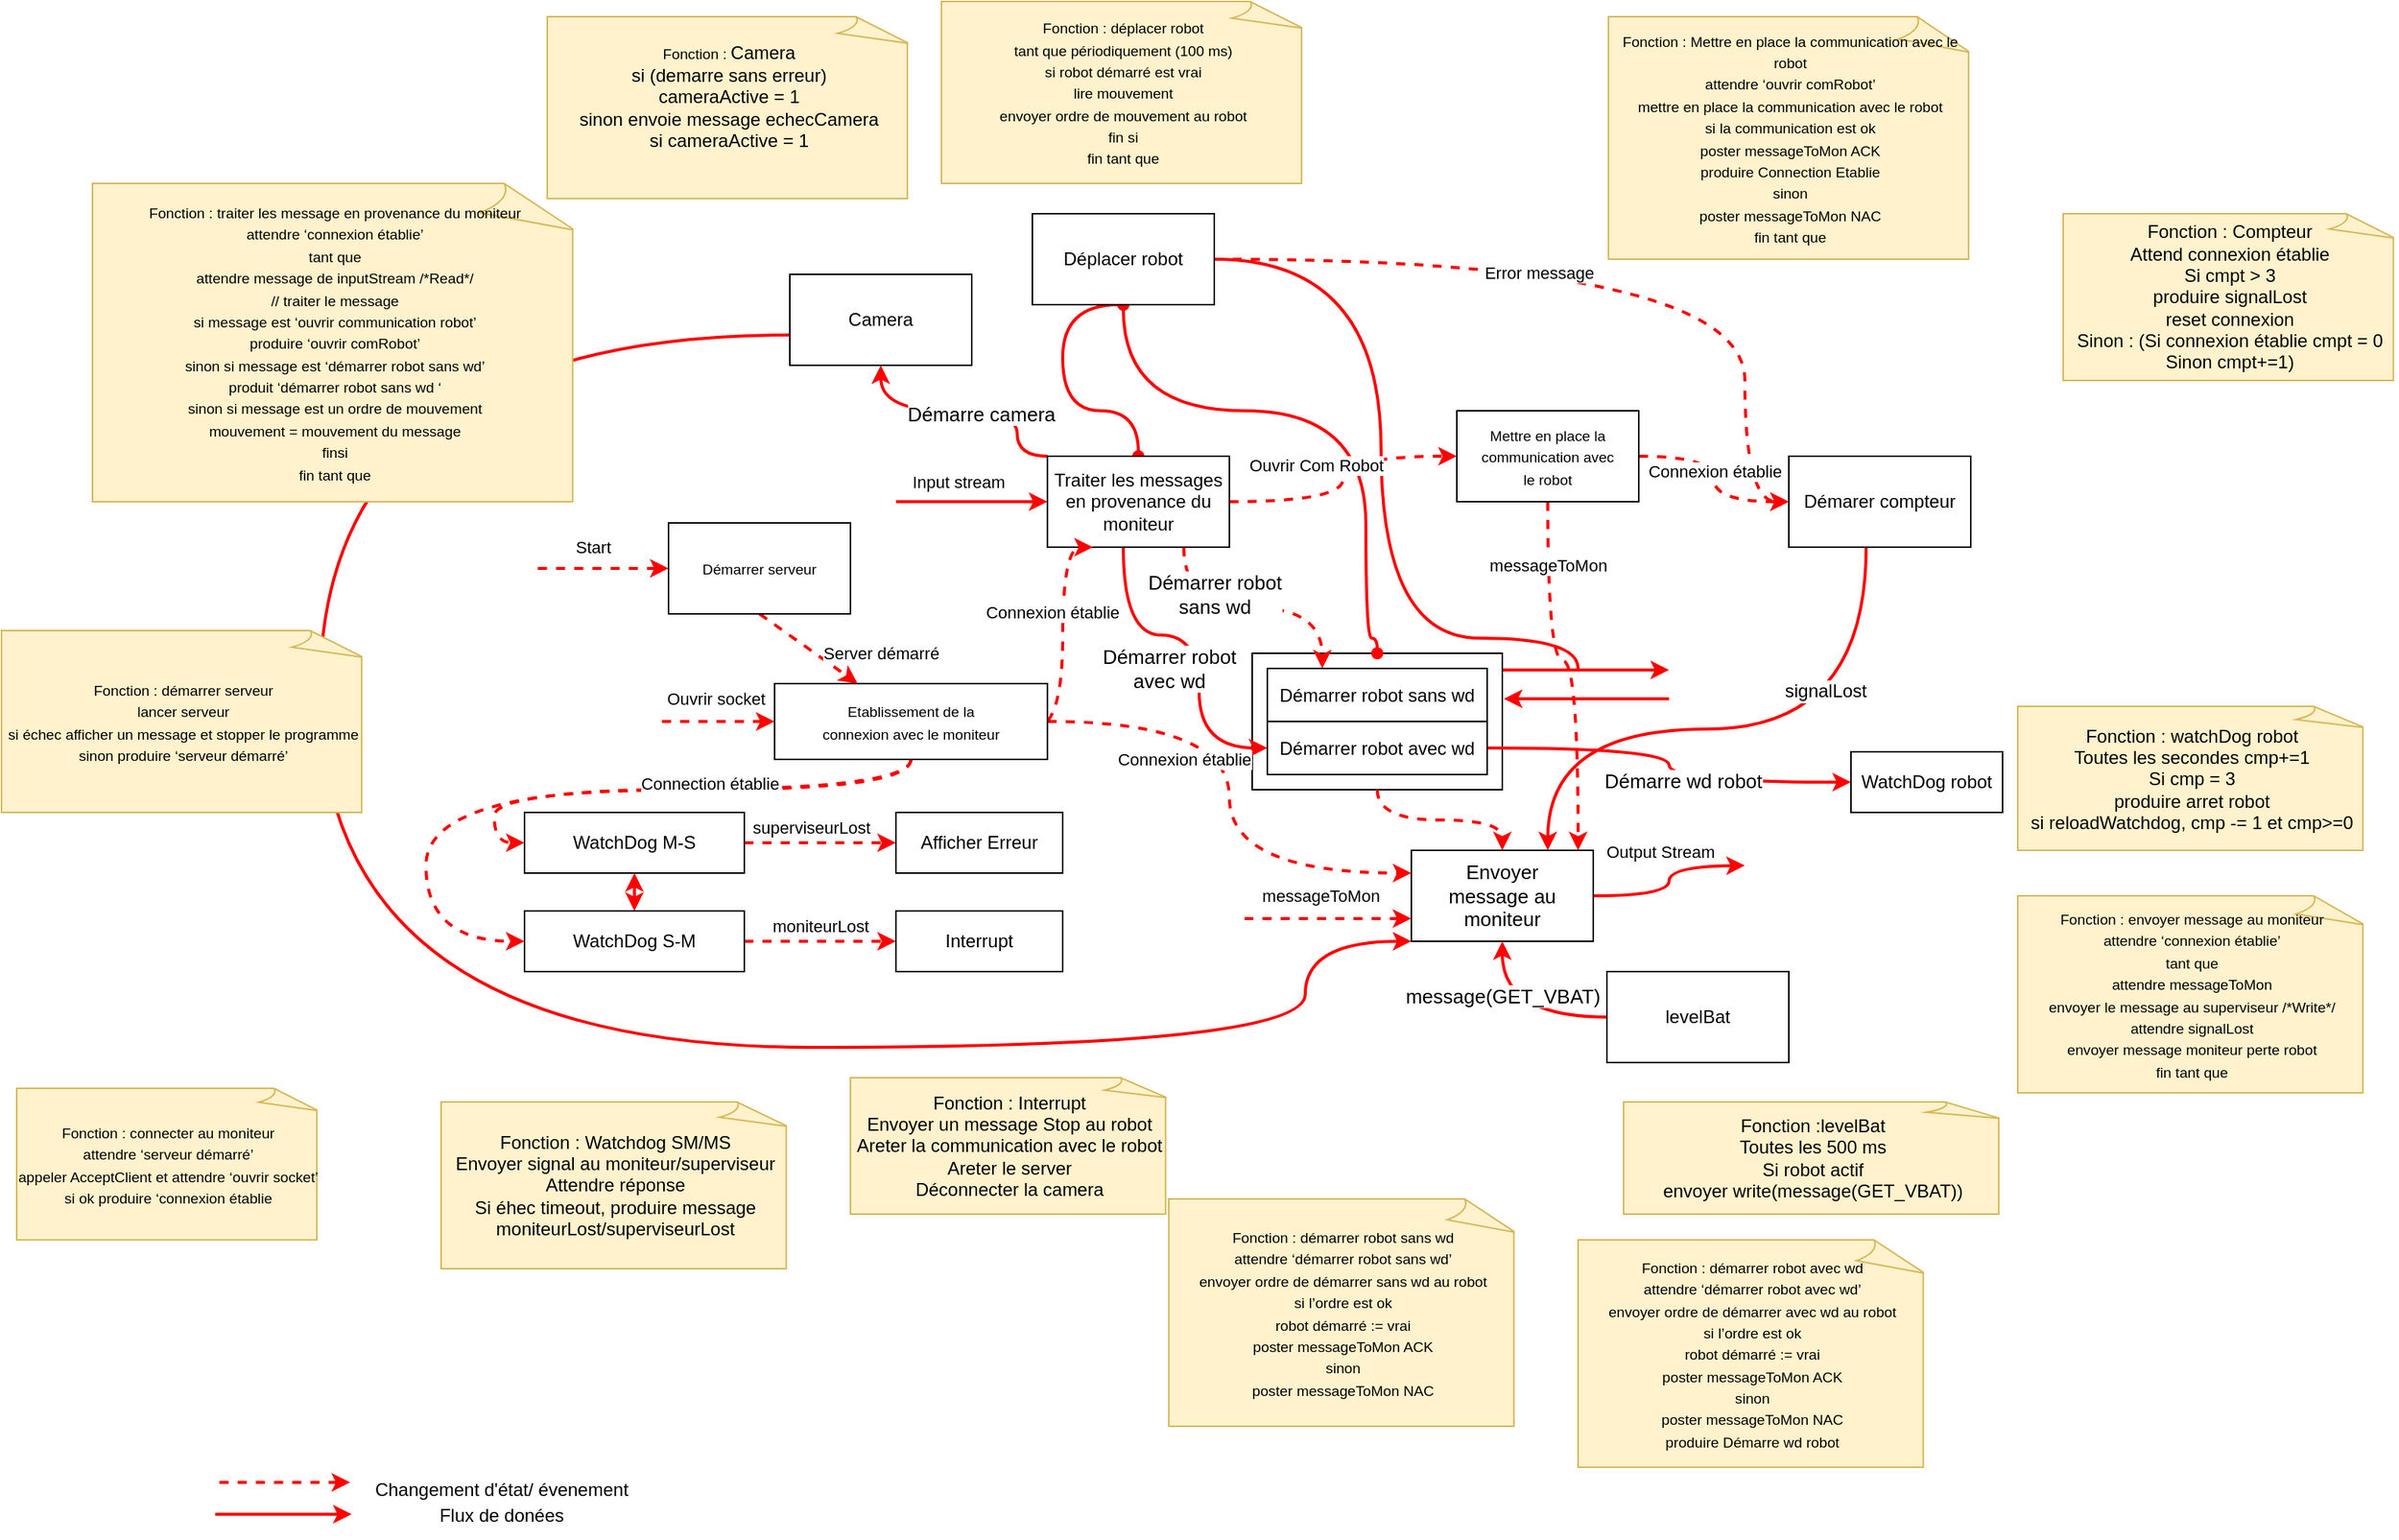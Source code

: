 <mxfile version="16.5.2" type="github">
  <diagram id="w_0Kd4TP8-2ugyQYXVbY" name="Page-1">
    <mxGraphModel dx="1879" dy="403" grid="1" gridSize="10" guides="1" tooltips="1" connect="1" arrows="1" fold="1" page="1" pageScale="1" pageWidth="1169" pageHeight="827" math="0" shadow="0">
      <root>
        <mxCell id="0" />
        <mxCell id="1" parent="0" />
        <mxCell id="WVSJ-9YpNx1NQqruAX2Q-18" style="rounded=0;orthogonalLoop=1;jettySize=auto;html=1;fontSize=13;strokeColor=#FF0000;strokeWidth=2;exitX=1.006;exitY=0.333;exitDx=0;exitDy=0;exitPerimeter=0;startArrow=classic;startFill=1;endArrow=none;endFill=0;" edge="1" parent="1" source="bAt_LqIN8Pzx5NF2WYkV-6">
          <mxGeometry relative="1" as="geometry">
            <mxPoint x="970" y="470" as="targetPoint" />
          </mxGeometry>
        </mxCell>
        <mxCell id="WVSJ-9YpNx1NQqruAX2Q-20" style="edgeStyle=none;rounded=0;orthogonalLoop=1;jettySize=auto;html=1;fontSize=13;strokeColor=#FF0000;strokeWidth=2;" edge="1" parent="1">
          <mxGeometry relative="1" as="geometry">
            <mxPoint x="970" y="451" as="targetPoint" />
            <mxPoint x="860" y="451" as="sourcePoint" />
          </mxGeometry>
        </mxCell>
        <mxCell id="bAt_LqIN8Pzx5NF2WYkV-6" value="" style="rounded=0;whiteSpace=wrap;html=1;fontFamily=Helvetica;" parent="1" vertex="1">
          <mxGeometry x="695" y="440" width="165" height="90" as="geometry" />
        </mxCell>
        <mxCell id="bAt_LqIN8Pzx5NF2WYkV-18" style="edgeStyle=orthogonalEdgeStyle;rounded=0;orthogonalLoop=1;jettySize=auto;html=1;exitX=0.5;exitY=1;exitDx=0;exitDy=0;entryX=0.5;entryY=0;entryDx=0;entryDy=0;curved=1;endArrow=oval;endFill=1;startArrow=oval;startFill=1;strokeColor=#FF0000;strokeWidth=2;" parent="1" source="bAt_LqIN8Pzx5NF2WYkV-3" target="bAt_LqIN8Pzx5NF2WYkV-4" edge="1">
          <mxGeometry relative="1" as="geometry">
            <Array as="points">
              <mxPoint x="570" y="210" />
              <mxPoint x="570" y="280" />
              <mxPoint x="620" y="280" />
            </Array>
          </mxGeometry>
        </mxCell>
        <mxCell id="bAt_LqIN8Pzx5NF2WYkV-22" style="edgeStyle=orthogonalEdgeStyle;curved=1;rounded=0;orthogonalLoop=1;jettySize=auto;html=1;startArrow=oval;startFill=1;endArrow=oval;endFill=1;strokeColor=#FF0000;strokeWidth=2;entryX=0.5;entryY=0;entryDx=0;entryDy=0;" parent="1" source="bAt_LqIN8Pzx5NF2WYkV-3" target="bAt_LqIN8Pzx5NF2WYkV-6" edge="1">
          <mxGeometry relative="1" as="geometry">
            <Array as="points">
              <mxPoint x="610" y="280" />
              <mxPoint x="770" y="280" />
              <mxPoint x="770" y="430" />
              <mxPoint x="778" y="430" />
            </Array>
          </mxGeometry>
        </mxCell>
        <mxCell id="bAt_LqIN8Pzx5NF2WYkV-35" style="edgeStyle=orthogonalEdgeStyle;curved=1;rounded=0;orthogonalLoop=1;jettySize=auto;html=1;startArrow=none;startFill=0;endArrow=none;endFill=0;strokeColor=#FF0000;strokeWidth=2;" parent="1" source="bAt_LqIN8Pzx5NF2WYkV-3" edge="1">
          <mxGeometry relative="1" as="geometry">
            <mxPoint x="910" y="450" as="targetPoint" />
            <Array as="points">
              <mxPoint x="780" y="180" />
              <mxPoint x="780" y="430" />
            </Array>
          </mxGeometry>
        </mxCell>
        <mxCell id="bAt_LqIN8Pzx5NF2WYkV-80" style="edgeStyle=orthogonalEdgeStyle;curved=1;rounded=0;orthogonalLoop=1;jettySize=auto;html=1;entryX=0;entryY=0.5;entryDx=0;entryDy=0;dashed=1;fontFamily=Helvetica;fontSize=11;startArrow=none;startFill=0;endArrow=classic;endFill=1;strokeColor=#FF0000;strokeWidth=2;" parent="1" source="bAt_LqIN8Pzx5NF2WYkV-3" target="bAt_LqIN8Pzx5NF2WYkV-75" edge="1">
          <mxGeometry relative="1" as="geometry">
            <Array as="points">
              <mxPoint x="1020" y="180" />
              <mxPoint x="1020" y="340" />
            </Array>
          </mxGeometry>
        </mxCell>
        <mxCell id="bAt_LqIN8Pzx5NF2WYkV-81" value="Error message" style="edgeLabel;html=1;align=center;verticalAlign=middle;resizable=0;points=[];fontSize=11;fontFamily=Helvetica;" parent="bAt_LqIN8Pzx5NF2WYkV-80" vertex="1" connectable="0">
          <mxGeometry x="-0.206" y="-9" relative="1" as="geometry">
            <mxPoint as="offset" />
          </mxGeometry>
        </mxCell>
        <mxCell id="bAt_LqIN8Pzx5NF2WYkV-3" value="Déplacer robot" style="rounded=0;whiteSpace=wrap;html=1;fontFamily=Helvetica;" parent="1" vertex="1">
          <mxGeometry x="550" y="150" width="120" height="60" as="geometry" />
        </mxCell>
        <mxCell id="bAt_LqIN8Pzx5NF2WYkV-23" style="rounded=0;orthogonalLoop=1;jettySize=auto;html=1;startArrow=classic;startFill=1;endArrow=none;endFill=0;strokeColor=#FF0000;strokeWidth=2;" parent="1" source="bAt_LqIN8Pzx5NF2WYkV-4" edge="1">
          <mxGeometry relative="1" as="geometry">
            <mxPoint x="460" y="340" as="targetPoint" />
          </mxGeometry>
        </mxCell>
        <mxCell id="bAt_LqIN8Pzx5NF2WYkV-46" value="Input stream" style="edgeLabel;html=1;align=center;verticalAlign=middle;resizable=0;points=[];" parent="bAt_LqIN8Pzx5NF2WYkV-23" vertex="1" connectable="0">
          <mxGeometry x="0.569" y="-4" relative="1" as="geometry">
            <mxPoint x="19" y="-9" as="offset" />
          </mxGeometry>
        </mxCell>
        <mxCell id="bAt_LqIN8Pzx5NF2WYkV-30" style="edgeStyle=orthogonalEdgeStyle;curved=1;rounded=0;orthogonalLoop=1;jettySize=auto;html=1;entryX=0.25;entryY=0;entryDx=0;entryDy=0;dashed=1;startArrow=none;startFill=0;endArrow=classic;endFill=1;strokeColor=#FF0000;strokeWidth=2;exitX=0.75;exitY=1;exitDx=0;exitDy=0;" parent="1" source="bAt_LqIN8Pzx5NF2WYkV-4" target="WVSJ-9YpNx1NQqruAX2Q-13" edge="1">
          <mxGeometry relative="1" as="geometry" />
        </mxCell>
        <mxCell id="WVSJ-9YpNx1NQqruAX2Q-5" value="&lt;div&gt;Démarrer robot &lt;br&gt;&lt;/div&gt;&lt;div&gt;sans wd&lt;/div&gt;" style="edgeLabel;html=1;align=center;verticalAlign=middle;resizable=0;points=[];fontSize=13;" vertex="1" connectable="0" parent="bAt_LqIN8Pzx5NF2WYkV-30">
          <mxGeometry x="-0.6" y="5" relative="1" as="geometry">
            <mxPoint x="15" y="-4" as="offset" />
          </mxGeometry>
        </mxCell>
        <mxCell id="bAt_LqIN8Pzx5NF2WYkV-38" style="edgeStyle=orthogonalEdgeStyle;curved=1;rounded=0;orthogonalLoop=1;jettySize=auto;html=1;entryX=0;entryY=0.5;entryDx=0;entryDy=0;startArrow=none;startFill=0;endArrow=classic;endFill=1;strokeColor=#FF0000;strokeWidth=2;dashed=1;" parent="1" source="bAt_LqIN8Pzx5NF2WYkV-4" target="bAt_LqIN8Pzx5NF2WYkV-5" edge="1">
          <mxGeometry relative="1" as="geometry" />
        </mxCell>
        <mxCell id="bAt_LqIN8Pzx5NF2WYkV-65" value="Ouvrir Com Robot" style="edgeLabel;html=1;align=center;verticalAlign=middle;resizable=0;points=[];fontSize=11;fontFamily=Helvetica;" parent="bAt_LqIN8Pzx5NF2WYkV-38" vertex="1" connectable="0">
          <mxGeometry x="0.253" y="-6" relative="1" as="geometry">
            <mxPoint x="-26" as="offset" />
          </mxGeometry>
        </mxCell>
        <mxCell id="WVSJ-9YpNx1NQqruAX2Q-14" style="edgeStyle=orthogonalEdgeStyle;curved=1;rounded=0;orthogonalLoop=1;jettySize=auto;html=1;entryX=0;entryY=0.5;entryDx=0;entryDy=0;fontSize=13;strokeColor=#FF0000;strokeWidth=2;" edge="1" parent="1" source="bAt_LqIN8Pzx5NF2WYkV-4" target="WVSJ-9YpNx1NQqruAX2Q-10">
          <mxGeometry relative="1" as="geometry">
            <Array as="points">
              <mxPoint x="610" y="428" />
              <mxPoint x="660" y="428" />
              <mxPoint x="660" y="503" />
            </Array>
          </mxGeometry>
        </mxCell>
        <mxCell id="WVSJ-9YpNx1NQqruAX2Q-16" value="&lt;div&gt;Démarrer robot &lt;br&gt;&lt;/div&gt;&lt;div&gt;avec wd&lt;/div&gt;" style="edgeLabel;html=1;align=center;verticalAlign=middle;resizable=0;points=[];fontSize=13;" vertex="1" connectable="0" parent="WVSJ-9YpNx1NQqruAX2Q-14">
          <mxGeometry x="-0.147" y="-4" relative="1" as="geometry">
            <mxPoint x="-9" y="18" as="offset" />
          </mxGeometry>
        </mxCell>
        <mxCell id="WVSJ-9YpNx1NQqruAX2Q-29" style="edgeStyle=orthogonalEdgeStyle;rounded=0;orthogonalLoop=1;jettySize=auto;html=1;entryX=0.5;entryY=1;entryDx=0;entryDy=0;fontSize=13;startArrow=none;startFill=0;endArrow=classic;endFill=1;strokeColor=#FF0000;strokeWidth=2;curved=1;exitX=0;exitY=0;exitDx=0;exitDy=0;" edge="1" parent="1" source="bAt_LqIN8Pzx5NF2WYkV-4" target="WVSJ-9YpNx1NQqruAX2Q-28">
          <mxGeometry relative="1" as="geometry">
            <Array as="points">
              <mxPoint x="540" y="310" />
              <mxPoint x="540" y="280" />
              <mxPoint x="450" y="280" />
            </Array>
          </mxGeometry>
        </mxCell>
        <mxCell id="WVSJ-9YpNx1NQqruAX2Q-31" value="Démarre camera" style="edgeLabel;html=1;align=center;verticalAlign=middle;resizable=0;points=[];fontSize=13;" vertex="1" connectable="0" parent="WVSJ-9YpNx1NQqruAX2Q-29">
          <mxGeometry x="-0.127" y="2" relative="1" as="geometry">
            <mxPoint as="offset" />
          </mxGeometry>
        </mxCell>
        <mxCell id="bAt_LqIN8Pzx5NF2WYkV-4" value="Traiter les messages en provenance du moniteur" style="rounded=0;whiteSpace=wrap;html=1;fontFamily=Helvetica;gradientDirection=east;" parent="1" vertex="1">
          <mxGeometry x="559.93" y="310" width="120" height="60" as="geometry" />
        </mxCell>
        <mxCell id="bAt_LqIN8Pzx5NF2WYkV-31" style="edgeStyle=orthogonalEdgeStyle;curved=1;rounded=0;orthogonalLoop=1;jettySize=auto;html=1;dashed=1;startArrow=none;startFill=0;endArrow=classic;endFill=1;strokeColor=#FF0000;strokeWidth=2;" parent="1" source="bAt_LqIN8Pzx5NF2WYkV-5" target="bAt_LqIN8Pzx5NF2WYkV-7" edge="1">
          <mxGeometry relative="1" as="geometry">
            <Array as="points">
              <mxPoint x="890" y="445" />
              <mxPoint x="910" y="445" />
            </Array>
          </mxGeometry>
        </mxCell>
        <mxCell id="bAt_LqIN8Pzx5NF2WYkV-71" value="messageToMon" style="edgeLabel;html=1;align=center;verticalAlign=middle;resizable=0;points=[];fontSize=11;fontFamily=Helvetica;" parent="bAt_LqIN8Pzx5NF2WYkV-31" vertex="1" connectable="0">
          <mxGeometry x="-0.666" relative="1" as="geometry">
            <mxPoint as="offset" />
          </mxGeometry>
        </mxCell>
        <mxCell id="bAt_LqIN8Pzx5NF2WYkV-77" style="edgeStyle=orthogonalEdgeStyle;curved=1;rounded=0;orthogonalLoop=1;jettySize=auto;html=1;exitX=1;exitY=0.5;exitDx=0;exitDy=0;fontFamily=Helvetica;fontSize=11;startArrow=none;startFill=0;endArrow=classic;endFill=1;strokeColor=#FF0000;strokeWidth=2;dashed=1;" parent="1" source="bAt_LqIN8Pzx5NF2WYkV-5" target="bAt_LqIN8Pzx5NF2WYkV-75" edge="1">
          <mxGeometry relative="1" as="geometry" />
        </mxCell>
        <mxCell id="bAt_LqIN8Pzx5NF2WYkV-78" value="Connexion établie" style="edgeLabel;html=1;align=center;verticalAlign=middle;resizable=0;points=[];fontSize=11;fontFamily=Helvetica;" parent="bAt_LqIN8Pzx5NF2WYkV-77" vertex="1" connectable="0">
          <mxGeometry x="-0.454" y="-4" relative="1" as="geometry">
            <mxPoint x="15" y="6" as="offset" />
          </mxGeometry>
        </mxCell>
        <mxCell id="bAt_LqIN8Pzx5NF2WYkV-5" value="&lt;span style=&quot;left: 693.878px; top: 433.38px; font-size: 9.6px; transform: scaleX(0.847);&quot; dir=&quot;ltr&quot;&gt;Me&lt;/span&gt;&lt;span style=&quot;left: 705.897px; top: 433.38px; font-size: 9.6px; transform: scaleX(1.007);&quot; dir=&quot;ltr&quot;&gt;tt&lt;/span&gt;&lt;span style=&quot;left: 713.481px; top: 433.38px; font-size: 9.6px; transform: scaleX(0.758);&quot; dir=&quot;ltr&quot;&gt;re en place la&lt;/span&gt;&lt;br&gt;&lt;span style=&quot;left: 689.102px; top: 444.9px; font-size: 9.6px; transform: scaleX(0.785);&quot; dir=&quot;ltr&quot;&gt;communication avec&lt;/span&gt;&lt;br&gt;&lt;span style=&quot;left: 713.212px; top: 456.42px; font-size: 9.6px; transform: scaleX(0.82);&quot; dir=&quot;ltr&quot;&gt;le robot&lt;/span&gt;" style="rounded=0;whiteSpace=wrap;html=1;fontFamily=Helvetica;" parent="1" vertex="1">
          <mxGeometry x="830" y="280" width="120" height="60" as="geometry" />
        </mxCell>
        <mxCell id="bAt_LqIN8Pzx5NF2WYkV-32" style="edgeStyle=orthogonalEdgeStyle;curved=1;rounded=0;orthogonalLoop=1;jettySize=auto;html=1;entryX=0.5;entryY=0;entryDx=0;entryDy=0;dashed=1;startArrow=none;startFill=0;endArrow=classic;endFill=1;strokeColor=#FF0000;strokeWidth=2;exitX=0.5;exitY=1;exitDx=0;exitDy=0;" parent="1" source="bAt_LqIN8Pzx5NF2WYkV-6" target="bAt_LqIN8Pzx5NF2WYkV-7" edge="1">
          <mxGeometry relative="1" as="geometry" />
        </mxCell>
        <mxCell id="bAt_LqIN8Pzx5NF2WYkV-24" style="edgeStyle=none;rounded=0;orthogonalLoop=1;jettySize=auto;html=1;startArrow=classic;startFill=1;endArrow=none;endFill=0;strokeColor=#FF0000;strokeWidth=2;dashed=1;exitX=0;exitY=0.75;exitDx=0;exitDy=0;" parent="1" source="bAt_LqIN8Pzx5NF2WYkV-7" edge="1">
          <mxGeometry relative="1" as="geometry">
            <mxPoint x="690" y="615" as="targetPoint" />
          </mxGeometry>
        </mxCell>
        <mxCell id="bAt_LqIN8Pzx5NF2WYkV-50" value="messageToMon" style="edgeLabel;html=1;align=center;verticalAlign=middle;resizable=0;points=[];" parent="bAt_LqIN8Pzx5NF2WYkV-24" vertex="1" connectable="0">
          <mxGeometry x="0.487" y="-1" relative="1" as="geometry">
            <mxPoint x="22" y="-14" as="offset" />
          </mxGeometry>
        </mxCell>
        <mxCell id="bAt_LqIN8Pzx5NF2WYkV-36" style="edgeStyle=orthogonalEdgeStyle;curved=1;rounded=0;orthogonalLoop=1;jettySize=auto;html=1;startArrow=none;startFill=0;endArrow=classic;endFill=1;strokeColor=#FF0000;strokeWidth=2;" parent="1" source="bAt_LqIN8Pzx5NF2WYkV-7" edge="1">
          <mxGeometry relative="1" as="geometry">
            <mxPoint x="1020" y="580" as="targetPoint" />
          </mxGeometry>
        </mxCell>
        <mxCell id="bAt_LqIN8Pzx5NF2WYkV-48" value="Output Stream" style="edgeLabel;html=1;align=center;verticalAlign=middle;resizable=0;points=[];" parent="bAt_LqIN8Pzx5NF2WYkV-36" vertex="1" connectable="0">
          <mxGeometry x="0.253" y="-4" relative="1" as="geometry">
            <mxPoint x="-12" y="-14" as="offset" />
          </mxGeometry>
        </mxCell>
        <mxCell id="bAt_LqIN8Pzx5NF2WYkV-7" value="&lt;span style=&quot;left: 630.396px; top: 625.576px; font-size: 13px; transform: scaleX(0.787);&quot; dir=&quot;ltr&quot;&gt;Envoyer&lt;/span&gt;&lt;br style=&quot;font-size: 13px;&quot;&gt;&lt;span style=&quot;left: 622.836px; top: 637.096px; font-size: 13px; transform: scaleX(0.791);&quot; dir=&quot;ltr&quot;&gt;message au&lt;/span&gt;&lt;br style=&quot;font-size: 13px;&quot;&gt;&lt;span style=&quot;left: 628.087px; top: 648.616px; font-size: 13px; transform: scaleX(0.813);&quot; dir=&quot;ltr&quot;&gt;moniteur&lt;/span&gt;" style="rounded=0;whiteSpace=wrap;html=1;fontFamily=Helvetica;fontSize=13;" parent="1" vertex="1">
          <mxGeometry x="800" y="570" width="120" height="60" as="geometry" />
        </mxCell>
        <mxCell id="bAt_LqIN8Pzx5NF2WYkV-27" style="edgeStyle=none;rounded=0;orthogonalLoop=1;jettySize=auto;html=1;dashed=1;startArrow=classic;startFill=1;endArrow=none;endFill=0;strokeColor=#FF0000;strokeWidth=2;" parent="1" source="bAt_LqIN8Pzx5NF2WYkV-8" edge="1">
          <mxGeometry relative="1" as="geometry">
            <mxPoint x="300" y="485" as="targetPoint" />
          </mxGeometry>
        </mxCell>
        <mxCell id="bAt_LqIN8Pzx5NF2WYkV-45" value="Ouvrir socket" style="edgeLabel;html=1;align=center;verticalAlign=middle;resizable=0;points=[];" parent="bAt_LqIN8Pzx5NF2WYkV-27" vertex="1" connectable="0">
          <mxGeometry x="0.488" y="4" relative="1" as="geometry">
            <mxPoint x="20" y="-19" as="offset" />
          </mxGeometry>
        </mxCell>
        <mxCell id="bAt_LqIN8Pzx5NF2WYkV-28" style="edgeStyle=orthogonalEdgeStyle;rounded=0;orthogonalLoop=1;jettySize=auto;html=1;entryX=0;entryY=0.25;entryDx=0;entryDy=0;dashed=1;startArrow=none;startFill=0;endArrow=classic;endFill=1;strokeColor=#FF0000;strokeWidth=2;curved=1;" parent="1" source="bAt_LqIN8Pzx5NF2WYkV-8" target="bAt_LqIN8Pzx5NF2WYkV-7" edge="1">
          <mxGeometry relative="1" as="geometry" />
        </mxCell>
        <mxCell id="bAt_LqIN8Pzx5NF2WYkV-29" style="edgeStyle=orthogonalEdgeStyle;curved=1;rounded=0;orthogonalLoop=1;jettySize=auto;html=1;entryX=0.25;entryY=1;entryDx=0;entryDy=0;dashed=1;startArrow=none;startFill=0;endArrow=classic;endFill=1;strokeColor=#FF0000;strokeWidth=2;" parent="1" target="bAt_LqIN8Pzx5NF2WYkV-4" edge="1">
          <mxGeometry relative="1" as="geometry">
            <mxPoint x="549.997" y="490" as="sourcePoint" />
            <Array as="points">
              <mxPoint x="570" y="490" />
              <mxPoint x="570" y="370" />
            </Array>
          </mxGeometry>
        </mxCell>
        <mxCell id="bAt_LqIN8Pzx5NF2WYkV-47" value="Connexion établie" style="edgeLabel;html=1;align=center;verticalAlign=middle;resizable=0;points=[];" parent="bAt_LqIN8Pzx5NF2WYkV-29" vertex="1" connectable="0">
          <mxGeometry x="-0.013" y="7" relative="1" as="geometry">
            <mxPoint y="-18" as="offset" />
          </mxGeometry>
        </mxCell>
        <mxCell id="bAt_LqIN8Pzx5NF2WYkV-49" value="Connexion établie" style="edgeLabel;html=1;align=center;verticalAlign=middle;resizable=0;points=[];" parent="bAt_LqIN8Pzx5NF2WYkV-29" vertex="1" connectable="0">
          <mxGeometry x="-0.111" y="8" relative="1" as="geometry">
            <mxPoint x="88" y="71" as="offset" />
          </mxGeometry>
        </mxCell>
        <mxCell id="bAt_LqIN8Pzx5NF2WYkV-68" style="edgeStyle=orthogonalEdgeStyle;curved=1;rounded=0;orthogonalLoop=1;jettySize=auto;html=1;entryX=0;entryY=0.5;entryDx=0;entryDy=0;dashed=1;fontFamily=Helvetica;fontSize=11;startArrow=none;startFill=0;endArrow=classic;endFill=1;strokeColor=#FF0000;strokeWidth=2;" parent="1" source="bAt_LqIN8Pzx5NF2WYkV-8" target="bAt_LqIN8Pzx5NF2WYkV-51" edge="1">
          <mxGeometry relative="1" as="geometry">
            <Array as="points">
              <mxPoint x="470" y="530" />
              <mxPoint x="195" y="530" />
              <mxPoint x="195" y="565" />
            </Array>
          </mxGeometry>
        </mxCell>
        <mxCell id="bAt_LqIN8Pzx5NF2WYkV-69" style="edgeStyle=orthogonalEdgeStyle;curved=1;rounded=0;orthogonalLoop=1;jettySize=auto;html=1;entryX=0;entryY=0.5;entryDx=0;entryDy=0;dashed=1;fontFamily=Helvetica;fontSize=11;startArrow=none;startFill=0;endArrow=classic;endFill=1;strokeColor=#FF0000;strokeWidth=2;" parent="1" source="bAt_LqIN8Pzx5NF2WYkV-8" target="bAt_LqIN8Pzx5NF2WYkV-58" edge="1">
          <mxGeometry relative="1" as="geometry">
            <Array as="points">
              <mxPoint x="470" y="530" />
              <mxPoint x="150" y="530" />
              <mxPoint x="150" y="630" />
            </Array>
          </mxGeometry>
        </mxCell>
        <mxCell id="bAt_LqIN8Pzx5NF2WYkV-70" value="Connection établie" style="edgeLabel;html=1;align=center;verticalAlign=middle;resizable=0;points=[];fontSize=11;fontFamily=Helvetica;" parent="bAt_LqIN8Pzx5NF2WYkV-69" vertex="1" connectable="0">
          <mxGeometry x="-0.392" y="1" relative="1" as="geometry">
            <mxPoint y="-5" as="offset" />
          </mxGeometry>
        </mxCell>
        <mxCell id="bAt_LqIN8Pzx5NF2WYkV-8" value="&lt;span style=&quot;left: 313.501px; top: 520.768px; font-size: 9.6px; transform: scaleX(0.82);&quot; dir=&quot;ltr&quot;&gt;Etablissement de la&lt;/span&gt;&lt;br&gt;&lt;span style=&quot;left: 300.858px; top: 532.288px; font-size: 9.6px; transform: scaleX(0.771);&quot; dir=&quot;ltr&quot;&gt;connexion avec le moniteur&lt;/span&gt;" style="rounded=0;whiteSpace=wrap;html=1;fontFamily=Helvetica;gradientDirection=east;" parent="1" vertex="1">
          <mxGeometry x="379.93" y="460" width="180" height="50" as="geometry" />
        </mxCell>
        <mxCell id="bAt_LqIN8Pzx5NF2WYkV-25" style="edgeStyle=none;rounded=0;orthogonalLoop=1;jettySize=auto;html=1;startArrow=classic;startFill=1;endArrow=none;endFill=0;strokeColor=#FF0000;strokeWidth=2;dashed=1;" parent="1" source="bAt_LqIN8Pzx5NF2WYkV-9" edge="1">
          <mxGeometry relative="1" as="geometry">
            <mxPoint x="220" y="384" as="targetPoint" />
          </mxGeometry>
        </mxCell>
        <mxCell id="bAt_LqIN8Pzx5NF2WYkV-43" value="Start" style="edgeLabel;html=1;align=center;verticalAlign=middle;resizable=0;points=[];" parent="bAt_LqIN8Pzx5NF2WYkV-25" vertex="1" connectable="0">
          <mxGeometry x="0.607" y="2" relative="1" as="geometry">
            <mxPoint x="22" y="-16" as="offset" />
          </mxGeometry>
        </mxCell>
        <mxCell id="bAt_LqIN8Pzx5NF2WYkV-26" style="edgeStyle=none;rounded=0;orthogonalLoop=1;jettySize=auto;html=1;exitX=0.5;exitY=1;exitDx=0;exitDy=0;dashed=1;startArrow=none;startFill=0;endArrow=classic;endFill=1;strokeColor=#FF0000;strokeWidth=2;" parent="1" source="bAt_LqIN8Pzx5NF2WYkV-9" target="bAt_LqIN8Pzx5NF2WYkV-8" edge="1">
          <mxGeometry relative="1" as="geometry" />
        </mxCell>
        <mxCell id="bAt_LqIN8Pzx5NF2WYkV-44" value="Server démarré" style="edgeLabel;html=1;align=center;verticalAlign=middle;resizable=0;points=[];" parent="bAt_LqIN8Pzx5NF2WYkV-26" vertex="1" connectable="0">
          <mxGeometry x="0.364" y="1" relative="1" as="geometry">
            <mxPoint x="35" y="-5" as="offset" />
          </mxGeometry>
        </mxCell>
        <mxCell id="bAt_LqIN8Pzx5NF2WYkV-9" value="&lt;span style=&quot;left: 273.281px; top: 441.463px; font-size: 9.6px; transform: scaleX(0.805);&quot; dir=&quot;ltr&quot;&gt;Démarrer serveur&lt;/span&gt;" style="rounded=0;whiteSpace=wrap;html=1;fontFamily=Helvetica;" parent="1" vertex="1">
          <mxGeometry x="310" y="354" width="120" height="60" as="geometry" />
        </mxCell>
        <mxCell id="bAt_LqIN8Pzx5NF2WYkV-10" value="&lt;span style=&quot;left: 463.373px ; top: 187.964px ; font-size: 9.6px ; font-family: sans-serif ; transform: scalex(0.804)&quot; dir=&quot;ltr&quot;&gt;Fonction : déplacer robot&lt;/span&gt;&lt;br&gt;&lt;span style=&quot;left: 463.373px ; top: 210.684px ; font-size: 9.6px ; font-family: sans-serif ; transform: scalex(0.826)&quot; dir=&quot;ltr&quot;&gt;tant que périodiquement (100 ms)&lt;/span&gt;&lt;br&gt;&lt;span style=&quot;left: 466.868px ; top: 222.204px ; font-size: 9.6px ; font-family: sans-serif ; transform: scalex(0.816)&quot; dir=&quot;ltr&quot;&gt;si robot démarré est vrai&lt;/span&gt;&lt;br&gt;&lt;span style=&quot;left: 470.362px ; top: 233.724px ; font-size: 9.6px ; font-family: sans-serif ; transform: scalex(0.779)&quot; dir=&quot;ltr&quot;&gt;lire mouvement&lt;/span&gt;&lt;br&gt;&lt;span style=&quot;left: 470.362px ; top: 245.244px ; font-size: 9.6px ; font-family: sans-serif ; transform: scalex(0.781)&quot; dir=&quot;ltr&quot;&gt;envoyer ordre de mouvement au robot&lt;/span&gt;&lt;br&gt;&lt;span style=&quot;left: 466.868px ; top: 256.764px ; font-size: 9.6px ; font-family: sans-serif ; transform: scalex(0.808)&quot; dir=&quot;ltr&quot;&gt;fi&lt;/span&gt;&lt;span style=&quot;left: 471.754px ; top: 256.764px ; font-size: 9.6px ; font-family: sans-serif ; transform: scalex(0.785)&quot; dir=&quot;ltr&quot;&gt;n si&lt;/span&gt;&lt;br&gt;&lt;span style=&quot;left: 463.373px ; top: 268.284px ; font-size: 9.6px ; font-family: sans-serif ; transform: scalex(0.808)&quot; dir=&quot;ltr&quot;&gt;fi&lt;/span&gt;&lt;span style=&quot;left: 468.26px ; top: 268.284px ; font-size: 9.6px ; font-family: sans-serif ; transform: scalex(0.807)&quot; dir=&quot;ltr&quot;&gt;n tant que&lt;/span&gt;" style="whiteSpace=wrap;html=1;shape=mxgraph.basic.document;fillColor=#fff2cc;strokeColor=#d6b656;" parent="1" vertex="1">
          <mxGeometry x="490" y="10" width="240" height="120" as="geometry" />
        </mxCell>
        <mxCell id="bAt_LqIN8Pzx5NF2WYkV-11" value="&lt;span style=&quot;left: 649.62px ; top: 306.388px ; font-size: 9.6px ; font-family: sans-serif ; transform: scalex(0.8)&quot; dir=&quot;ltr&quot;&gt;Fonction : Me&lt;/span&gt;&lt;span style=&quot;left: 701.037px ; top: 306.388px ; font-size: 9.6px ; font-family: sans-serif ; transform: scalex(1.007)&quot; dir=&quot;ltr&quot;&gt;tt&lt;/span&gt;&lt;span style=&quot;left: 708.621px ; top: 306.388px ; font-size: 9.6px ; font-family: sans-serif ; transform: scalex(0.777)&quot; dir=&quot;ltr&quot;&gt;re en place la communication avec le robot&lt;/span&gt;&lt;br&gt;&lt;span style=&quot;left: 653.114px ; top: 329.108px ; font-size: 9.6px ; font-family: sans-serif&quot; dir=&quot;ltr&quot;&gt;a&lt;/span&gt;&lt;span style=&quot;left: 657.799px ; top: 329.108px ; font-size: 9.6px ; font-family: sans-serif ; transform: scalex(1.007)&quot; dir=&quot;ltr&quot;&gt;tt&lt;/span&gt;&lt;span style=&quot;left: 665.287px ; top: 329.108px ; font-size: 9.6px ; font-family: sans-serif ; transform: scalex(0.788)&quot; dir=&quot;ltr&quot;&gt;endre ‘ouvrir comRobot’&lt;/span&gt;&lt;br&gt;&lt;span style=&quot;left: 653.114px ; top: 340.628px ; font-size: 9.6px ; font-family: sans-serif ; transform: scalex(0.759)&quot; dir=&quot;ltr&quot;&gt;me&lt;/span&gt;&lt;span style=&quot;left: 664.682px ; top: 340.628px ; font-size: 9.6px ; font-family: sans-serif ; transform: scalex(1.007)&quot; dir=&quot;ltr&quot;&gt;tt&lt;/span&gt;&lt;span style=&quot;left: 672.266px ; top: 340.628px ; font-size: 9.6px ; font-family: sans-serif ; transform: scalex(0.777)&quot; dir=&quot;ltr&quot;&gt;re en place la communication avec le robot&lt;/span&gt;&lt;br&gt;&lt;span style=&quot;left: 653.114px ; top: 352.148px ; font-size: 9.6px ; font-family: sans-serif ; transform: scalex(0.798)&quot; dir=&quot;ltr&quot;&gt;si la communication est ok&lt;/span&gt;&lt;br&gt;&lt;div&gt;&lt;span style=&quot;left: 656.609px ; top: 363.668px ; font-size: 9.6px ; font-family: sans-serif ; transform: scalex(0.832)&quot; dir=&quot;ltr&quot;&gt;poster messageToMon ACK&lt;/span&gt;&lt;/div&gt;&lt;div&gt;&lt;span style=&quot;left: 656.609px ; top: 363.668px ; font-size: 9.6px ; font-family: sans-serif ; transform: scalex(0.832)&quot; dir=&quot;ltr&quot;&gt;produire Connection Etablie&lt;br&gt;&lt;/span&gt;&lt;/div&gt;&lt;span style=&quot;left: 653.114px ; top: 375.188px ; font-size: 9.6px ; font-family: sans-serif ; transform: scalex(0.805)&quot; dir=&quot;ltr&quot;&gt;sinon&lt;/span&gt;&lt;br&gt;&lt;span style=&quot;left: 656.609px ; top: 386.708px ; font-size: 9.6px ; font-family: sans-serif ; transform: scalex(0.829)&quot; dir=&quot;ltr&quot;&gt;poster messageToMon NAC&lt;/span&gt;&lt;br&gt;&lt;span style=&quot;left: 649.62px ; top: 398.228px ; font-size: 9.6px ; font-family: sans-serif ; transform: scalex(0.808)&quot; dir=&quot;ltr&quot;&gt;fi&lt;/span&gt;&lt;span style=&quot;left: 654.506px ; top: 398.228px ; font-size: 9.6px ; font-family: sans-serif ; transform: scalex(0.807)&quot; dir=&quot;ltr&quot;&gt;n tant que&lt;/span&gt;" style="whiteSpace=wrap;html=1;shape=mxgraph.basic.document;fillColor=#fff2cc;strokeColor=#d6b656;" parent="1" vertex="1">
          <mxGeometry x="930" y="20" width="240" height="160" as="geometry" />
        </mxCell>
        <mxCell id="bAt_LqIN8Pzx5NF2WYkV-13" value="&lt;span style=&quot;left: 179.916px ; top: 568.941px ; font-size: 9.6px ; font-family: sans-serif ; transform: scalex(0.796)&quot; dir=&quot;ltr&quot;&gt;Fonction : connecter au moniteur&lt;/span&gt;&lt;br&gt;&lt;span style=&quot;left: 179.916px ; top: 591.661px ; font-size: 9.6px ; font-family: sans-serif&quot; dir=&quot;ltr&quot;&gt;a&lt;/span&gt;&lt;span style=&quot;left: 184.6px ; top: 591.661px ; font-size: 9.6px ; font-family: sans-serif ; transform: scalex(1.007)&quot; dir=&quot;ltr&quot;&gt;tt&lt;/span&gt;&lt;span style=&quot;left: 192.088px ; top: 591.661px ; font-size: 9.6px ; font-family: sans-serif ; transform: scalex(0.778)&quot; dir=&quot;ltr&quot;&gt;endre ‘serveur démarré’&lt;/span&gt;&lt;br&gt;&lt;span style=&quot;left: 179.916px ; top: 603.181px ; font-size: 9.6px ; font-family: sans-serif ; transform: scalex(0.817)&quot; dir=&quot;ltr&quot;&gt;appeler AcceptClient et a&lt;/span&gt;&lt;span style=&quot;left: 279.324px ; top: 603.181px ; font-size: 9.6px ; font-family: sans-serif ; transform: scalex(1.007)&quot; dir=&quot;ltr&quot;&gt;tt&lt;/span&gt;&lt;span style=&quot;left: 286.812px ; top: 603.181px ; font-size: 9.6px ; font-family: sans-serif ; transform: scalex(0.789)&quot; dir=&quot;ltr&quot;&gt;endre ‘ouvrir socket’&lt;/span&gt;&lt;br&gt;&lt;span style=&quot;left: 179.916px ; top: 614.701px ; font-size: 9.6px ; font-family: sans-serif ; transform: scalex(0.772)&quot; dir=&quot;ltr&quot;&gt;si ok produire ‘connexion établie&lt;/span&gt;" style="whiteSpace=wrap;html=1;shape=mxgraph.basic.document;fillColor=#fff2cc;strokeColor=#d6b656;" parent="1" vertex="1">
          <mxGeometry x="-120" y="727" width="200" height="100" as="geometry" />
        </mxCell>
        <mxCell id="bAt_LqIN8Pzx5NF2WYkV-14" value="&lt;span style=&quot;left: 343.228px ; top: 650.578px ; font-size: 9.6px ; font-family: sans-serif ; transform: scalex(0.805)&quot; dir=&quot;ltr&quot;&gt;Fonction : démarrer robot sans wd&lt;/span&gt;&lt;br&gt;&lt;span style=&quot;left: 343.228px ; top: 673.298px ; font-size: 9.6px ; font-family: sans-serif&quot; dir=&quot;ltr&quot;&gt;a&lt;/span&gt;&lt;span style=&quot;left: 347.913px ; top: 673.298px ; font-size: 9.6px ; font-family: sans-serif ; transform: scalex(1.007)&quot; dir=&quot;ltr&quot;&gt;tt&lt;/span&gt;&lt;span style=&quot;left: 355.401px ; top: 673.298px ; font-size: 9.6px ; font-family: sans-serif ; transform: scalex(0.792)&quot; dir=&quot;ltr&quot;&gt;endre ‘démarrer robot sans wd’&lt;/span&gt;&lt;br&gt;&lt;span style=&quot;left: 343.228px ; top: 684.818px ; font-size: 9.6px ; font-family: sans-serif ; transform: scalex(0.791)&quot; dir=&quot;ltr&quot;&gt;envoyer ordre de démarrer sans wd au robot&lt;/span&gt;&lt;br&gt;&lt;span style=&quot;left: 343.228px ; top: 696.338px ; font-size: 9.6px ; font-family: sans-serif ; transform: scalex(0.803)&quot; dir=&quot;ltr&quot;&gt;si l’ordre est ok&lt;/span&gt;&lt;br&gt;&lt;span style=&quot;left: 346.722px ; top: 707.858px ; font-size: 9.6px ; font-family: sans-serif ; transform: scalex(0.782)&quot; dir=&quot;ltr&quot;&gt;robot démarré := vrai&lt;/span&gt;&lt;br&gt;&lt;span style=&quot;left: 346.722px ; top: 719.378px ; font-size: 9.6px ; font-family: sans-serif ; transform: scalex(0.832)&quot; dir=&quot;ltr&quot;&gt;poster messageToMon ACK&lt;/span&gt;&lt;br&gt;&lt;span style=&quot;left: 343.228px ; top: 730.898px ; font-size: 9.6px ; font-family: sans-serif ; transform: scalex(0.805)&quot; dir=&quot;ltr&quot;&gt;sinon&lt;/span&gt;&lt;br&gt;&lt;span style=&quot;left: 346.722px ; top: 742.418px ; font-size: 9.6px ; font-family: sans-serif ; transform: scalex(0.829)&quot; dir=&quot;ltr&quot;&gt;poster messageToMon NAC&lt;/span&gt;" style="whiteSpace=wrap;html=1;shape=mxgraph.basic.document;fillColor=#fff2cc;strokeColor=#d6b656;" parent="1" vertex="1">
          <mxGeometry x="640" y="800" width="230" height="150" as="geometry" />
        </mxCell>
        <mxCell id="bAt_LqIN8Pzx5NF2WYkV-15" value="&lt;span style=&quot;left: 583.275px ; top: 682.326px ; font-size: 9.6px ; font-family: sans-serif ; transform: scalex(0.784)&quot; dir=&quot;ltr&quot;&gt;Fonction : envoyer message au moniteur&lt;/span&gt;&lt;br&gt;&lt;span style=&quot;left: 583.275px ; top: 705.046px ; font-size: 9.6px ; font-family: sans-serif&quot; dir=&quot;ltr&quot;&gt;a&lt;/span&gt;&lt;span style=&quot;left: 587.959px ; top: 705.046px ; font-size: 9.6px ; font-family: sans-serif ; transform: scalex(1.007)&quot; dir=&quot;ltr&quot;&gt;tt&lt;/span&gt;&lt;span style=&quot;left: 595.447px ; top: 705.046px ; font-size: 9.6px ; font-family: sans-serif ; transform: scalex(0.766)&quot; dir=&quot;ltr&quot;&gt;endre ‘connexion établie’&lt;/span&gt;&lt;br&gt;&lt;span style=&quot;left: 583.275px ; top: 716.566px ; font-size: 9.6px ; font-family: sans-serif ; transform: scalex(0.833)&quot; dir=&quot;ltr&quot;&gt;tant que&lt;/span&gt;&lt;span style=&quot;left: 586.769px ; top: 728.086px ; font-size: 9.6px ; font-family: sans-serif&quot; dir=&quot;ltr&quot;&gt; &lt;/span&gt;&lt;span style=&quot;left: 598.942px ; top: 728.086px ; font-size: 9.6px ; font-family: sans-serif ; transform: scalex(0.81)&quot; dir=&quot;ltr&quot;&gt;&lt;br&gt;&lt;/span&gt;&lt;div&gt;&lt;span style=&quot;left: 598.942px ; top: 728.086px ; font-size: 9.6px ; font-family: sans-serif ; transform: scalex(0.81)&quot; dir=&quot;ltr&quot;&gt;attendre messageToMon&lt;/span&gt;&lt;/div&gt;&lt;span style=&quot;left: 586.769px ; top: 739.606px ; font-size: 9.6px ; font-family: sans-serif ; transform: scalex(0.794)&quot; dir=&quot;ltr&quot;&gt;envoyer le message au superviseur /*Write*/&lt;/span&gt;&lt;br&gt;&lt;div&gt;&lt;span style=&quot;left: 583.275px ; top: 751.126px ; font-size: 9.6px ; font-family: sans-serif ; transform: scalex(0.808)&quot; dir=&quot;ltr&quot;&gt;attendre signalLost &lt;br&gt;&lt;/span&gt;&lt;/div&gt;&lt;div&gt;&lt;span style=&quot;left: 583.275px ; top: 751.126px ; font-size: 9.6px ; font-family: sans-serif ; transform: scalex(0.808)&quot; dir=&quot;ltr&quot;&gt;envoyer message moniteur perte robot&lt;br&gt;&lt;/span&gt;&lt;/div&gt;&lt;div&gt;&lt;span style=&quot;left: 583.275px ; top: 751.126px ; font-size: 9.6px ; font-family: sans-serif ; transform: scalex(0.808)&quot; dir=&quot;ltr&quot;&gt;fi&lt;/span&gt;&lt;span style=&quot;left: 588.161px ; top: 751.126px ; font-size: 9.6px ; font-family: sans-serif ; transform: scalex(0.807)&quot; dir=&quot;ltr&quot;&gt;n tant que&lt;/span&gt;&lt;/div&gt;" style="whiteSpace=wrap;html=1;shape=mxgraph.basic.document;fillColor=#fff2cc;strokeColor=#d6b656;" parent="1" vertex="1">
          <mxGeometry x="1200" y="600" width="230" height="130" as="geometry" />
        </mxCell>
        <mxCell id="bAt_LqIN8Pzx5NF2WYkV-39" style="edgeStyle=none;rounded=0;orthogonalLoop=1;jettySize=auto;html=1;startArrow=classic;startFill=1;endArrow=none;endFill=0;strokeColor=#FF0000;strokeWidth=2;dashed=1;" parent="1" edge="1">
          <mxGeometry relative="1" as="geometry">
            <mxPoint x="10" y="987" as="targetPoint" />
            <mxPoint x="100" y="987" as="sourcePoint" />
          </mxGeometry>
        </mxCell>
        <mxCell id="bAt_LqIN8Pzx5NF2WYkV-40" style="edgeStyle=none;rounded=0;orthogonalLoop=1;jettySize=auto;html=1;startArrow=classic;startFill=1;endArrow=none;endFill=0;strokeColor=#FF0000;strokeWidth=2;" parent="1" edge="1">
          <mxGeometry relative="1" as="geometry">
            <mxPoint x="11" y="1008" as="targetPoint" />
            <mxPoint x="101" y="1008" as="sourcePoint" />
          </mxGeometry>
        </mxCell>
        <mxCell id="bAt_LqIN8Pzx5NF2WYkV-41" value="Changement d&#39;état/ évenement" style="text;html=1;strokeColor=none;fillColor=none;align=center;verticalAlign=middle;whiteSpace=wrap;rounded=0;" parent="1" vertex="1">
          <mxGeometry x="110" y="977" width="180" height="30" as="geometry" />
        </mxCell>
        <mxCell id="bAt_LqIN8Pzx5NF2WYkV-42" value="Flux de donées" style="text;html=1;strokeColor=none;fillColor=none;align=center;verticalAlign=middle;whiteSpace=wrap;rounded=0;" parent="1" vertex="1">
          <mxGeometry x="110" y="994" width="180" height="30" as="geometry" />
        </mxCell>
        <mxCell id="bAt_LqIN8Pzx5NF2WYkV-54" style="edgeStyle=orthogonalEdgeStyle;curved=1;rounded=0;orthogonalLoop=1;jettySize=auto;html=1;entryX=0;entryY=0.5;entryDx=0;entryDy=0;dashed=1;fontSize=10;startArrow=none;startFill=0;endArrow=classic;endFill=1;strokeColor=#FF0000;strokeWidth=2;exitX=1;exitY=0.5;exitDx=0;exitDy=0;" parent="1" source="bAt_LqIN8Pzx5NF2WYkV-58" target="bAt_LqIN8Pzx5NF2WYkV-56" edge="1">
          <mxGeometry relative="1" as="geometry" />
        </mxCell>
        <mxCell id="bAt_LqIN8Pzx5NF2WYkV-55" value="moniteurLost" style="edgeLabel;html=1;align=center;verticalAlign=middle;resizable=0;points=[];fontSize=11;" parent="bAt_LqIN8Pzx5NF2WYkV-54" vertex="1" connectable="0">
          <mxGeometry x="0.149" y="-1" relative="1" as="geometry">
            <mxPoint x="-8" y="-11" as="offset" />
          </mxGeometry>
        </mxCell>
        <mxCell id="bAt_LqIN8Pzx5NF2WYkV-62" style="edgeStyle=orthogonalEdgeStyle;curved=1;rounded=0;orthogonalLoop=1;jettySize=auto;html=1;dashed=1;fontFamily=Helvetica;fontSize=11;startArrow=none;startFill=0;endArrow=classic;endFill=1;strokeColor=#FF0000;strokeWidth=2;entryX=0;entryY=0.5;entryDx=0;entryDy=0;" parent="1" source="bAt_LqIN8Pzx5NF2WYkV-51" target="bAt_LqIN8Pzx5NF2WYkV-64" edge="1">
          <mxGeometry relative="1" as="geometry">
            <mxPoint x="435" y="565" as="targetPoint" />
          </mxGeometry>
        </mxCell>
        <mxCell id="bAt_LqIN8Pzx5NF2WYkV-63" value="superviseurLost" style="edgeLabel;html=1;align=center;verticalAlign=middle;resizable=0;points=[];fontSize=11;fontFamily=Helvetica;" parent="bAt_LqIN8Pzx5NF2WYkV-62" vertex="1" connectable="0">
          <mxGeometry x="0.218" y="1" relative="1" as="geometry">
            <mxPoint x="-17" y="-9" as="offset" />
          </mxGeometry>
        </mxCell>
        <mxCell id="bAt_LqIN8Pzx5NF2WYkV-67" value="" style="edgeStyle=orthogonalEdgeStyle;curved=1;rounded=0;orthogonalLoop=1;jettySize=auto;html=1;fontFamily=Helvetica;fontSize=11;startArrow=classic;startFill=1;endArrow=classic;endFill=1;strokeColor=#FF0000;strokeWidth=2;" parent="1" source="bAt_LqIN8Pzx5NF2WYkV-51" target="bAt_LqIN8Pzx5NF2WYkV-58" edge="1">
          <mxGeometry relative="1" as="geometry" />
        </mxCell>
        <mxCell id="bAt_LqIN8Pzx5NF2WYkV-51" value="WatchDog M-S" style="rounded=0;whiteSpace=wrap;html=1;fontFamily=Helvetica;" parent="1" vertex="1">
          <mxGeometry x="215" y="545" width="145" height="40" as="geometry" />
        </mxCell>
        <mxCell id="bAt_LqIN8Pzx5NF2WYkV-53" value="&lt;div&gt;Fonction : Watchdog SM/MS&lt;br&gt;&lt;/div&gt;&lt;div&gt;Envoyer signal au moniteur/superviseur&lt;/div&gt;&lt;div&gt;Attendre réponse&lt;/div&gt;&lt;div&gt;Si éhec timeout, produire message moniteurLost/superviseurLost&lt;br&gt;&lt;/div&gt;" style="whiteSpace=wrap;html=1;shape=mxgraph.basic.document;fillColor=#fff2cc;strokeColor=#d6b656;" parent="1" vertex="1">
          <mxGeometry x="160" y="736" width="230" height="110" as="geometry" />
        </mxCell>
        <mxCell id="bAt_LqIN8Pzx5NF2WYkV-56" value="Interrupt" style="rounded=0;whiteSpace=wrap;html=1;fontFamily=Helvetica;" parent="1" vertex="1">
          <mxGeometry x="460.0" y="610" width="110" height="40" as="geometry" />
        </mxCell>
        <mxCell id="bAt_LqIN8Pzx5NF2WYkV-57" value="&lt;div&gt;Fonction : Interrupt&lt;/div&gt;&lt;div&gt;Envoyer un message Stop au robot&lt;/div&gt;&lt;div&gt;Areter la communication avec le robot&lt;/div&gt;&lt;div&gt;Areter le server&lt;/div&gt;&lt;div&gt;Déconnecter la camera&lt;/div&gt;" style="whiteSpace=wrap;html=1;shape=mxgraph.basic.document;fillColor=#fff2cc;strokeColor=#d6b656;" parent="1" vertex="1">
          <mxGeometry x="430" y="720" width="210" height="90" as="geometry" />
        </mxCell>
        <mxCell id="bAt_LqIN8Pzx5NF2WYkV-58" value="WatchDog S-M" style="rounded=0;whiteSpace=wrap;html=1;fontFamily=Helvetica;" parent="1" vertex="1">
          <mxGeometry x="215" y="610" width="145" height="40" as="geometry" />
        </mxCell>
        <mxCell id="bAt_LqIN8Pzx5NF2WYkV-64" value="Afficher Erreur" style="rounded=0;whiteSpace=wrap;html=1;fontFamily=Helvetica;" parent="1" vertex="1">
          <mxGeometry x="460.0" y="545" width="110" height="40" as="geometry" />
        </mxCell>
        <mxCell id="WVSJ-9YpNx1NQqruAX2Q-2" style="edgeStyle=orthogonalEdgeStyle;rounded=0;orthogonalLoop=1;jettySize=auto;html=1;fontSize=12;curved=1;strokeColor=#FF0000;strokeWidth=2;entryX=0.75;entryY=0;entryDx=0;entryDy=0;" edge="1" parent="1" source="bAt_LqIN8Pzx5NF2WYkV-75" target="bAt_LqIN8Pzx5NF2WYkV-7">
          <mxGeometry relative="1" as="geometry">
            <Array as="points">
              <mxPoint x="1100" y="490" />
              <mxPoint x="890" y="490" />
            </Array>
          </mxGeometry>
        </mxCell>
        <mxCell id="WVSJ-9YpNx1NQqruAX2Q-3" value="signalLost" style="edgeLabel;html=1;align=center;verticalAlign=middle;resizable=0;points=[];fontSize=12;" vertex="1" connectable="0" parent="WVSJ-9YpNx1NQqruAX2Q-2">
          <mxGeometry x="-0.538" y="-27" relative="1" as="geometry">
            <mxPoint as="offset" />
          </mxGeometry>
        </mxCell>
        <mxCell id="bAt_LqIN8Pzx5NF2WYkV-75" value="Démarer compteur" style="rounded=0;whiteSpace=wrap;html=1;fontFamily=Helvetica;" parent="1" vertex="1">
          <mxGeometry x="1049" y="310" width="120" height="60" as="geometry" />
        </mxCell>
        <mxCell id="bAt_LqIN8Pzx5NF2WYkV-79" value="&lt;div&gt;&lt;font style=&quot;font-size: 12px&quot;&gt;&lt;span style=&quot;left: 649.62px ; top: 306.388px ; font-family: sans-serif ; transform: scalex(0.8)&quot; dir=&quot;ltr&quot;&gt;Fonction : Compteur&lt;br&gt;&lt;/span&gt;&lt;/font&gt;&lt;/div&gt;&lt;div&gt;&lt;font style=&quot;font-size: 12px&quot;&gt;&lt;span style=&quot;left: 649.62px ; top: 306.388px ; font-family: sans-serif ; transform: scalex(0.8)&quot; dir=&quot;ltr&quot;&gt;Attend connexion établie&lt;/span&gt;&lt;/font&gt;&lt;/div&gt;&lt;div&gt;&lt;font style=&quot;font-size: 12px&quot;&gt;Si cmpt &amp;gt; 3&lt;/font&gt;&lt;/div&gt;&lt;div&gt;&lt;font style=&quot;font-size: 12px&quot;&gt;produire signalLost&lt;br&gt;&lt;/font&gt;&lt;/div&gt;&lt;div&gt;&lt;font style=&quot;font-size: 12px&quot;&gt;reset connexion&lt;br&gt;&lt;/font&gt;&lt;/div&gt;&lt;div&gt;&lt;font style=&quot;font-size: 12px&quot;&gt;Sinon : (Si connexion établie cmpt = 0&lt;/font&gt;&lt;/div&gt;&lt;div&gt;&lt;font style=&quot;font-size: 12px&quot;&gt;Sinon cmpt+=1)&lt;br&gt;&lt;/font&gt;&lt;/div&gt;" style="whiteSpace=wrap;html=1;shape=mxgraph.basic.document;fillColor=#fff2cc;strokeColor=#d6b656;" parent="1" vertex="1">
          <mxGeometry x="1230" y="150" width="220" height="110" as="geometry" />
        </mxCell>
        <mxCell id="WVSJ-9YpNx1NQqruAX2Q-6" value="WatchDog robot" style="rounded=0;whiteSpace=wrap;html=1;fontFamily=Helvetica;" vertex="1" parent="1">
          <mxGeometry x="1090" y="505" width="100" height="40" as="geometry" />
        </mxCell>
        <mxCell id="WVSJ-9YpNx1NQqruAX2Q-8" value="&lt;div&gt;&lt;font style=&quot;font-size: 12px&quot;&gt;&lt;span style=&quot;left: 649.62px ; top: 306.388px ; font-family: sans-serif ; transform: scalex(0.8)&quot; dir=&quot;ltr&quot;&gt;Fonction : watchDog robot&lt;br&gt;&lt;/span&gt;&lt;/font&gt;&lt;/div&gt;&lt;div&gt;Toutes les secondes cmp+=1&lt;br&gt;&lt;/div&gt;&lt;div&gt;&lt;font style=&quot;font-size: 12px&quot;&gt;Si cmp = 3&lt;/font&gt;&lt;/div&gt;&lt;div&gt;&lt;font style=&quot;font-size: 12px&quot;&gt;produire arret robot&lt;br&gt;&lt;/font&gt;&lt;/div&gt;&lt;div&gt;&lt;font style=&quot;font-size: 12px&quot;&gt;si reloadWatchdog, cmp -= 1 et cmp&amp;gt;=0&lt;/font&gt;&lt;/div&gt;" style="whiteSpace=wrap;html=1;shape=mxgraph.basic.document;fillColor=#fff2cc;strokeColor=#d6b656;" vertex="1" parent="1">
          <mxGeometry x="1200" y="475" width="230" height="95" as="geometry" />
        </mxCell>
        <mxCell id="WVSJ-9YpNx1NQqruAX2Q-17" style="edgeStyle=orthogonalEdgeStyle;curved=1;rounded=0;orthogonalLoop=1;jettySize=auto;html=1;fontSize=13;strokeColor=#FF0000;strokeWidth=2;" edge="1" parent="1" source="WVSJ-9YpNx1NQqruAX2Q-10" target="WVSJ-9YpNx1NQqruAX2Q-6">
          <mxGeometry relative="1" as="geometry" />
        </mxCell>
        <mxCell id="WVSJ-9YpNx1NQqruAX2Q-21" value="Démarre wd robot" style="edgeLabel;html=1;align=center;verticalAlign=middle;resizable=0;points=[];fontSize=13;" vertex="1" connectable="0" parent="WVSJ-9YpNx1NQqruAX2Q-17">
          <mxGeometry x="0.154" y="1" relative="1" as="geometry">
            <mxPoint as="offset" />
          </mxGeometry>
        </mxCell>
        <mxCell id="WVSJ-9YpNx1NQqruAX2Q-10" value="Démarrer robot avec wd" style="rounded=0;whiteSpace=wrap;html=1;fontFamily=Helvetica;" vertex="1" parent="1">
          <mxGeometry x="705" y="485" width="145" height="35" as="geometry" />
        </mxCell>
        <mxCell id="WVSJ-9YpNx1NQqruAX2Q-13" value="Démarrer robot sans wd" style="rounded=0;whiteSpace=wrap;html=1;fontFamily=Helvetica;" vertex="1" parent="1">
          <mxGeometry x="705" y="450" width="145" height="35" as="geometry" />
        </mxCell>
        <mxCell id="WVSJ-9YpNx1NQqruAX2Q-22" value="&lt;span style=&quot;left: 343.228px ; top: 650.578px ; font-size: 9.6px ; font-family: sans-serif ; transform: scalex(0.805)&quot; dir=&quot;ltr&quot;&gt;Fonction : démarrer robot avec wd&lt;/span&gt;&lt;br&gt;&lt;span style=&quot;left: 343.228px ; top: 673.298px ; font-size: 9.6px ; font-family: sans-serif&quot; dir=&quot;ltr&quot;&gt;a&lt;/span&gt;&lt;span style=&quot;left: 347.913px ; top: 673.298px ; font-size: 9.6px ; font-family: sans-serif ; transform: scalex(1.007)&quot; dir=&quot;ltr&quot;&gt;tt&lt;/span&gt;&lt;span style=&quot;left: 355.401px ; top: 673.298px ; font-size: 9.6px ; font-family: sans-serif ; transform: scalex(0.792)&quot; dir=&quot;ltr&quot;&gt;endre ‘démarrer robot avec wd’&lt;/span&gt;&lt;br&gt;&lt;span style=&quot;left: 343.228px ; top: 684.818px ; font-size: 9.6px ; font-family: sans-serif ; transform: scalex(0.791)&quot; dir=&quot;ltr&quot;&gt;envoyer ordre de démarrer avec wd au robot&lt;/span&gt;&lt;br&gt;&lt;span style=&quot;left: 343.228px ; top: 696.338px ; font-size: 9.6px ; font-family: sans-serif ; transform: scalex(0.803)&quot; dir=&quot;ltr&quot;&gt;si l’ordre est ok&lt;/span&gt;&lt;br&gt;&lt;span style=&quot;left: 346.722px ; top: 707.858px ; font-size: 9.6px ; font-family: sans-serif ; transform: scalex(0.782)&quot; dir=&quot;ltr&quot;&gt;robot démarré := vrai&lt;/span&gt;&lt;br&gt;&lt;span style=&quot;left: 346.722px ; top: 719.378px ; font-size: 9.6px ; font-family: sans-serif ; transform: scalex(0.832)&quot; dir=&quot;ltr&quot;&gt;poster messageToMon ACK&lt;/span&gt;&lt;br&gt;&lt;span style=&quot;left: 343.228px ; top: 730.898px ; font-size: 9.6px ; font-family: sans-serif ; transform: scalex(0.805)&quot; dir=&quot;ltr&quot;&gt;sinon&lt;/span&gt;&lt;br&gt;&lt;div&gt;&lt;span style=&quot;left: 346.722px ; top: 742.418px ; font-size: 9.6px ; font-family: sans-serif ; transform: scalex(0.829)&quot; dir=&quot;ltr&quot;&gt;poster messageToMon NAC&lt;/span&gt;&lt;/div&gt;&lt;div&gt;&lt;span style=&quot;left: 346.722px ; top: 742.418px ; font-size: 9.6px ; font-family: sans-serif ; transform: scalex(0.829)&quot; dir=&quot;ltr&quot;&gt;produire Démarre wd robot&lt;br&gt;&lt;/span&gt;&lt;/div&gt;" style="whiteSpace=wrap;html=1;shape=mxgraph.basic.document;fillColor=#fff2cc;strokeColor=#d6b656;" vertex="1" parent="1">
          <mxGeometry x="910" y="827" width="230" height="150" as="geometry" />
        </mxCell>
        <mxCell id="WVSJ-9YpNx1NQqruAX2Q-26" style="edgeStyle=orthogonalEdgeStyle;rounded=0;orthogonalLoop=1;jettySize=auto;html=1;entryX=0.5;entryY=1;entryDx=0;entryDy=0;fontSize=13;startArrow=none;startFill=0;endArrow=classic;endFill=1;strokeColor=#FF0000;strokeWidth=2;curved=1;" edge="1" parent="1" source="WVSJ-9YpNx1NQqruAX2Q-23" target="bAt_LqIN8Pzx5NF2WYkV-7">
          <mxGeometry relative="1" as="geometry" />
        </mxCell>
        <mxCell id="WVSJ-9YpNx1NQqruAX2Q-27" value="message(GET_VBAT)" style="edgeLabel;html=1;align=center;verticalAlign=middle;resizable=0;points=[];fontSize=13;" vertex="1" connectable="0" parent="WVSJ-9YpNx1NQqruAX2Q-26">
          <mxGeometry x="0.441" y="-13" relative="1" as="geometry">
            <mxPoint x="-13" y="2" as="offset" />
          </mxGeometry>
        </mxCell>
        <mxCell id="WVSJ-9YpNx1NQqruAX2Q-23" value="levelBat" style="rounded=0;whiteSpace=wrap;html=1;fontFamily=Helvetica;" vertex="1" parent="1">
          <mxGeometry x="929" y="650" width="120" height="60" as="geometry" />
        </mxCell>
        <mxCell id="WVSJ-9YpNx1NQqruAX2Q-24" value="&lt;div&gt;&lt;font style=&quot;font-size: 12px&quot;&gt;&lt;span style=&quot;left: 649.62px ; top: 306.388px ; font-family: sans-serif ; transform: scalex(0.8)&quot; dir=&quot;ltr&quot;&gt;Fonction :levelBat&lt;/span&gt;&lt;/font&gt;&lt;/div&gt;&lt;div&gt;&lt;font style=&quot;font-size: 12px&quot;&gt;&lt;span style=&quot;left: 649.62px ; top: 306.388px ; font-family: sans-serif ; transform: scalex(0.8)&quot; dir=&quot;ltr&quot;&gt;Toutes les 500 ms&lt;/span&gt;&lt;/font&gt;&lt;font style=&quot;font-size: 12px&quot;&gt;&lt;span style=&quot;left: 649.62px ; top: 306.388px ; font-family: sans-serif ; transform: scalex(0.8)&quot; dir=&quot;ltr&quot;&gt;&lt;/span&gt;&lt;/font&gt;&lt;/div&gt;&lt;div&gt;&lt;font style=&quot;font-size: 12px&quot;&gt;&lt;span style=&quot;left: 649.62px ; top: 306.388px ; font-family: sans-serif ; transform: scalex(0.8)&quot; dir=&quot;ltr&quot;&gt;Si robot actif&lt;/span&gt;&lt;/font&gt;&lt;/div&gt;&lt;div&gt;&lt;font style=&quot;font-size: 12px&quot;&gt;&lt;span style=&quot;left: 649.62px ; top: 306.388px ; font-family: sans-serif ; transform: scalex(0.8)&quot; dir=&quot;ltr&quot;&gt;envoyer write(message(GET_VBAT))&lt;br&gt;&lt;/span&gt;&lt;/font&gt;&lt;/div&gt;" style="whiteSpace=wrap;html=1;shape=mxgraph.basic.document;fillColor=#fff2cc;strokeColor=#d6b656;" vertex="1" parent="1">
          <mxGeometry x="940" y="736" width="250" height="74" as="geometry" />
        </mxCell>
        <mxCell id="WVSJ-9YpNx1NQqruAX2Q-32" style="edgeStyle=orthogonalEdgeStyle;curved=1;rounded=0;orthogonalLoop=1;jettySize=auto;html=1;entryX=0;entryY=1;entryDx=0;entryDy=0;fontSize=13;startArrow=none;startFill=0;endArrow=classic;endFill=1;strokeColor=#FF0000;strokeWidth=2;" edge="1" parent="1" source="WVSJ-9YpNx1NQqruAX2Q-28" target="bAt_LqIN8Pzx5NF2WYkV-7">
          <mxGeometry relative="1" as="geometry">
            <Array as="points">
              <mxPoint x="80" y="230" />
              <mxPoint x="80" y="700" />
              <mxPoint x="730" y="700" />
              <mxPoint x="730" y="630" />
            </Array>
          </mxGeometry>
        </mxCell>
        <mxCell id="WVSJ-9YpNx1NQqruAX2Q-28" value="Camera" style="rounded=0;whiteSpace=wrap;html=1;fontFamily=Helvetica;" vertex="1" parent="1">
          <mxGeometry x="390" y="190" width="120" height="60" as="geometry" />
        </mxCell>
        <mxCell id="WVSJ-9YpNx1NQqruAX2Q-30" value="&lt;div&gt;&lt;span style=&quot;left: 463.373px ; top: 187.964px ; font-size: 9.6px ; font-family: sans-serif ; transform: scalex(0.804)&quot; dir=&quot;ltr&quot;&gt;Fonction : &lt;/span&gt;Camera&lt;/div&gt;&lt;div&gt;si (demarre sans erreur)&lt;/div&gt;&lt;div&gt;cameraActive = 1&lt;br&gt;&lt;/div&gt;&lt;div&gt;sinon envoie message echecCamera&lt;/div&gt;&lt;div&gt;si cameraActive = 1&lt;/div&gt;&lt;div&gt;&lt;br&gt;&lt;/div&gt;" style="whiteSpace=wrap;html=1;shape=mxgraph.basic.document;fillColor=#fff2cc;strokeColor=#d6b656;" vertex="1" parent="1">
          <mxGeometry x="230" y="20" width="240" height="120" as="geometry" />
        </mxCell>
        <mxCell id="bAt_LqIN8Pzx5NF2WYkV-1" value="&lt;span style=&quot;left: 196.444px ; top: 172.887px ; font-size: 9.6px ; font-family: sans-serif ; transform: scalex(0.793)&quot; dir=&quot;ltr&quot;&gt;Fonction : traiter les message en provenance du moniteur&lt;/span&gt;&lt;br&gt;&lt;span style=&quot;left: 196.444px ; top: 195.607px ; font-size: 9.6px ; font-family: sans-serif&quot; dir=&quot;ltr&quot;&gt;a&lt;/span&gt;&lt;span style=&quot;left: 201.129px ; top: 195.607px ; font-size: 9.6px ; font-family: sans-serif ; transform: scalex(1.007)&quot; dir=&quot;ltr&quot;&gt;tt&lt;/span&gt;&lt;span style=&quot;left: 208.617px ; top: 195.607px ; font-size: 9.6px ; font-family: sans-serif ; transform: scalex(0.766)&quot; dir=&quot;ltr&quot;&gt;endre ‘connexion établie’&lt;/span&gt;&lt;br&gt;&lt;span style=&quot;left: 196.444px ; top: 207.127px ; font-size: 9.6px ; font-family: sans-serif ; transform: scalex(0.833)&quot; dir=&quot;ltr&quot;&gt;tant que&lt;/span&gt;&lt;br&gt;&lt;span style=&quot;left: 196.444px ; top: 218.647px ; font-size: 9.6px ; font-family: sans-serif&quot; dir=&quot;ltr&quot;&gt;a&lt;/span&gt;&lt;span style=&quot;left: 201.129px ; top: 218.647px ; font-size: 9.6px ; font-family: sans-serif ; transform: scalex(1.007)&quot; dir=&quot;ltr&quot;&gt;tt&lt;/span&gt;&lt;span style=&quot;left: 208.617px ; top: 218.647px ; font-size: 9.6px ; font-family: sans-serif ; transform: scalex(0.813)&quot; dir=&quot;ltr&quot;&gt;endre message de inputStream /*Read*/&lt;/span&gt;&lt;br&gt;&lt;span style=&quot;left: 196.444px ; top: 230.167px ; font-size: 9.6px ; font-family: sans-serif ; transform: scalex(0.829)&quot; dir=&quot;ltr&quot;&gt;// traiter le message&lt;/span&gt;&lt;br&gt;&lt;span style=&quot;left: 196.444px ; top: 241.687px ; font-size: 9.6px ; font-family: sans-serif ; transform: scalex(0.799)&quot; dir=&quot;ltr&quot;&gt;si message est ‘ouvrir communication robot’&lt;/span&gt;&lt;br&gt;&lt;span style=&quot;left: 199.938px ; top: 253.207px ; font-size: 9.6px ; font-family: sans-serif ; transform: scalex(0.793)&quot; dir=&quot;ltr&quot;&gt;produire ‘ouvrir comRobot’&lt;/span&gt;&lt;br&gt;&lt;span style=&quot;left: 196.444px ; top: 264.727px ; font-size: 9.6px ; font-family: sans-serif ; transform: scalex(0.801)&quot; dir=&quot;ltr&quot;&gt;sinon si message est ‘démarrer robot sans wd’&lt;/span&gt;&lt;br&gt;&lt;span style=&quot;left: 199.938px ; top: 276.247px ; font-size: 9.6px ; font-family: sans-serif ; transform: scalex(0.807)&quot; dir=&quot;ltr&quot;&gt;produit ‘démarrer robot sans wd&lt;/span&gt;&lt;span style=&quot;left: 325.324px ; top: 276.247px ; font-size: 9.6px ; font-family: sans-serif&quot; dir=&quot;ltr&quot;&gt; &lt;/span&gt;&lt;span style=&quot;left: 327.071px ; top: 276.247px ; font-size: 9.6px ; font-family: sans-serif&quot; dir=&quot;ltr&quot;&gt;‘&lt;/span&gt;&lt;br&gt;&lt;span style=&quot;left: 196.444px ; top: 287.767px ; font-size: 9.6px ; font-family: sans-serif ; transform: scalex(0.79)&quot; dir=&quot;ltr&quot;&gt;sinon si message est un ordre de mouvement&lt;/span&gt;&lt;br&gt;&lt;span style=&quot;left: 199.938px ; top: 299.287px ; font-size: 9.6px ; font-family: sans-serif ; transform: scalex(0.771)&quot; dir=&quot;ltr&quot;&gt;mouvement = mouvement du message&lt;/span&gt;&lt;br&gt;&lt;span style=&quot;left: 196.444px ; top: 310.807px ; font-size: 9.6px ; font-family: sans-serif ; transform: scalex(0.808)&quot; dir=&quot;ltr&quot;&gt;fi&lt;/span&gt;&lt;span style=&quot;left: 201.33px ; top: 310.807px ; font-size: 9.6px ; font-family: sans-serif ; transform: scalex(0.832)&quot; dir=&quot;ltr&quot;&gt;nsi&lt;/span&gt;&lt;br&gt;&lt;span style=&quot;left: 196.444px ; top: 322.327px ; font-size: 9.6px ; font-family: sans-serif ; transform: scalex(0.808)&quot; dir=&quot;ltr&quot;&gt;fi&lt;/span&gt;&lt;span style=&quot;left: 201.33px ; top: 322.327px ; font-size: 9.6px ; font-family: sans-serif ; transform: scalex(0.807)&quot; dir=&quot;ltr&quot;&gt;n tant que&lt;/span&gt;" style="whiteSpace=wrap;html=1;shape=mxgraph.basic.document;fillColor=#fff2cc;strokeColor=#d6b656;" parent="1" vertex="1">
          <mxGeometry x="-70" y="130" width="320" height="210" as="geometry" />
        </mxCell>
        <mxCell id="bAt_LqIN8Pzx5NF2WYkV-12" value="&lt;span style=&quot;left: 157.643px ; top: 369.382px ; font-size: 9.6px ; font-family: sans-serif ; transform: scalex(0.798)&quot; dir=&quot;ltr&quot;&gt;Fonction : démarrer serveur&lt;/span&gt;&lt;br&gt;&lt;span style=&quot;left: 157.643px ; top: 392.102px ; font-size: 9.6px ; font-family: sans-serif ; transform: scalex(0.793)&quot; dir=&quot;ltr&quot;&gt;lancer serveur&lt;/span&gt;&lt;br&gt;&lt;span style=&quot;left: 157.643px ; top: 403.622px ; font-size: 9.6px ; font-family: sans-serif ; transform: scalex(0.78)&quot; dir=&quot;ltr&quot;&gt;si échec a&lt;/span&gt;&lt;span style=&quot;left: 195.141px ; top: 403.622px ; font-size: 9.6px ; font-family: sans-serif ; transform: scalex(0.791)&quot; dir=&quot;ltr&quot;&gt;ffi&lt;/span&gt;&lt;span style=&quot;left: 202.485px ; top: 403.622px ; font-size: 9.6px ; font-family: sans-serif ; transform: scalex(0.793)&quot; dir=&quot;ltr&quot;&gt;cher un message et stopper le programme&lt;/span&gt;&lt;br&gt;&lt;span style=&quot;left: 157.643px ; top: 415.142px ; font-size: 9.6px ; font-family: sans-serif ; transform: scalex(0.783)&quot; dir=&quot;ltr&quot;&gt;sinon produire ‘serveur démarré’&lt;/span&gt;" style="whiteSpace=wrap;html=1;shape=mxgraph.basic.document;fillColor=#fff2cc;strokeColor=#d6b656;" parent="1" vertex="1">
          <mxGeometry x="-130" y="425" width="240" height="120" as="geometry" />
        </mxCell>
      </root>
    </mxGraphModel>
  </diagram>
</mxfile>
